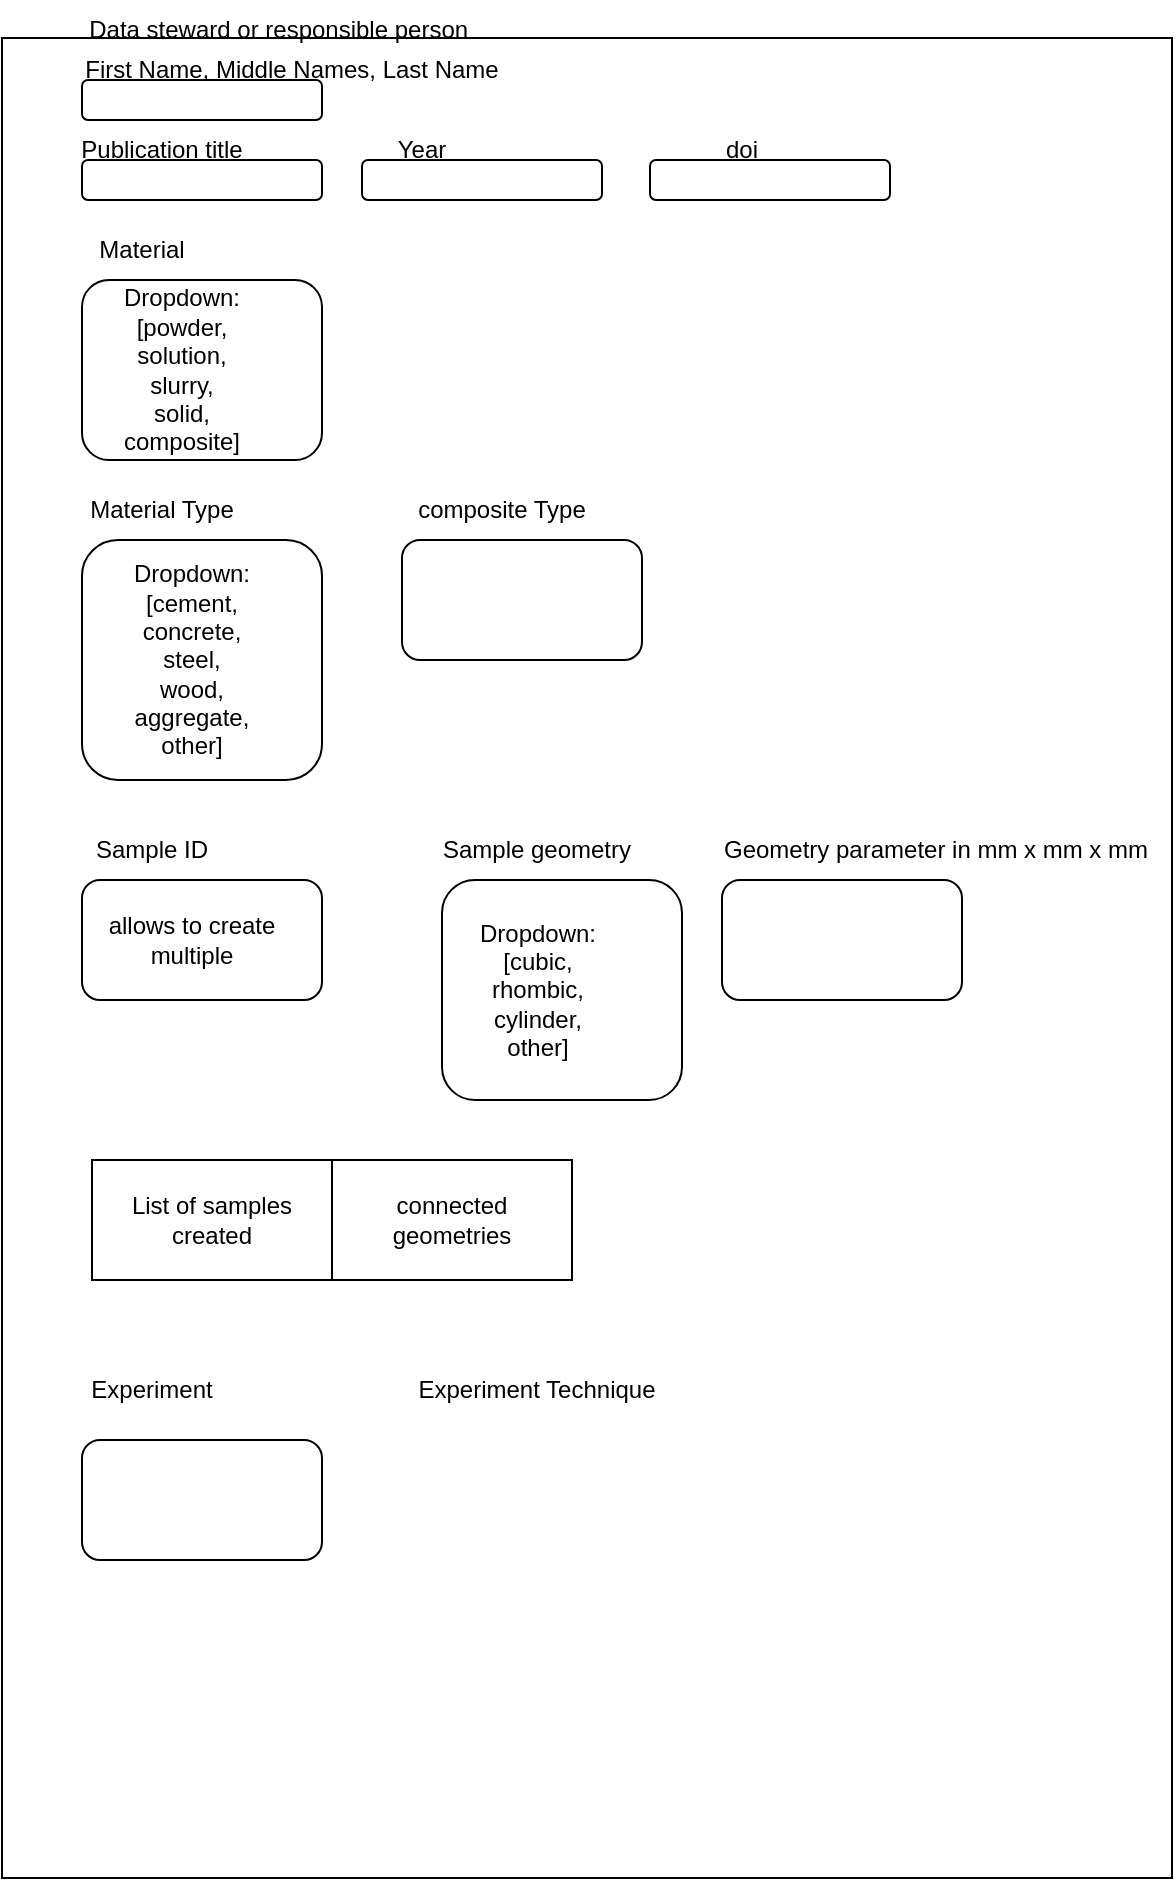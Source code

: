 <mxfile version="24.8.4">
  <diagram name="Seite-1" id="zq3XVoV4E_7CXUIM0VIY">
    <mxGraphModel dx="794" dy="420" grid="1" gridSize="10" guides="1" tooltips="1" connect="1" arrows="1" fold="1" page="1" pageScale="1" pageWidth="827" pageHeight="1169" math="0" shadow="0">
      <root>
        <mxCell id="0" />
        <mxCell id="1" parent="0" />
        <mxCell id="joMMrS8FZHTddyct-S3n-3" value="" style="rounded=0;whiteSpace=wrap;html=1;" parent="1" vertex="1">
          <mxGeometry x="90" y="249" width="585" height="920" as="geometry" />
        </mxCell>
        <mxCell id="joMMrS8FZHTddyct-S3n-5" value="" style="rounded=1;whiteSpace=wrap;html=1;" parent="1" vertex="1">
          <mxGeometry x="130" y="270" width="120" height="20" as="geometry" />
        </mxCell>
        <mxCell id="joMMrS8FZHTddyct-S3n-6" value="First Name, Middle Names, Last Name" style="text;html=1;align=center;verticalAlign=middle;whiteSpace=wrap;rounded=0;" parent="1" vertex="1">
          <mxGeometry x="120" y="250" width="230" height="30" as="geometry" />
        </mxCell>
        <mxCell id="joMMrS8FZHTddyct-S3n-7" value="" style="rounded=1;whiteSpace=wrap;html=1;" parent="1" vertex="1">
          <mxGeometry x="130" y="370" width="120" height="90" as="geometry" />
        </mxCell>
        <mxCell id="joMMrS8FZHTddyct-S3n-8" value="Material" style="text;html=1;align=center;verticalAlign=middle;whiteSpace=wrap;rounded=0;" parent="1" vertex="1">
          <mxGeometry x="130" y="340" width="60" height="30" as="geometry" />
        </mxCell>
        <mxCell id="joMMrS8FZHTddyct-S3n-9" value="Dropdown:&lt;div&gt;[powder, solution, slurry, solid, composite]&lt;/div&gt;" style="text;html=1;align=center;verticalAlign=middle;whiteSpace=wrap;rounded=0;" parent="1" vertex="1">
          <mxGeometry x="150" y="400" width="60" height="30" as="geometry" />
        </mxCell>
        <mxCell id="uJxmNB4ZvZF7l-k690Ug-1" value="" style="rounded=1;whiteSpace=wrap;html=1;" parent="1" vertex="1">
          <mxGeometry x="130" y="500" width="120" height="120" as="geometry" />
        </mxCell>
        <mxCell id="l4BphHaSzq68eEBDJjwa-2" value="" style="rounded=1;whiteSpace=wrap;html=1;" vertex="1" parent="1">
          <mxGeometry x="130" y="310" width="120" height="20" as="geometry" />
        </mxCell>
        <mxCell id="l4BphHaSzq68eEBDJjwa-3" value="Publication title" style="text;html=1;align=center;verticalAlign=middle;whiteSpace=wrap;rounded=0;" vertex="1" parent="1">
          <mxGeometry x="100" y="290" width="140" height="30" as="geometry" />
        </mxCell>
        <mxCell id="l4BphHaSzq68eEBDJjwa-4" value="Year" style="text;html=1;align=center;verticalAlign=middle;whiteSpace=wrap;rounded=0;" vertex="1" parent="1">
          <mxGeometry x="270" y="290" width="60" height="30" as="geometry" />
        </mxCell>
        <mxCell id="l4BphHaSzq68eEBDJjwa-5" value="" style="rounded=1;whiteSpace=wrap;html=1;" vertex="1" parent="1">
          <mxGeometry x="270" y="310" width="120" height="20" as="geometry" />
        </mxCell>
        <mxCell id="l4BphHaSzq68eEBDJjwa-7" value="doi" style="text;html=1;align=center;verticalAlign=middle;whiteSpace=wrap;rounded=0;" vertex="1" parent="1">
          <mxGeometry x="430" y="290" width="60" height="30" as="geometry" />
        </mxCell>
        <mxCell id="l4BphHaSzq68eEBDJjwa-8" value="" style="rounded=1;whiteSpace=wrap;html=1;" vertex="1" parent="1">
          <mxGeometry x="414" y="310" width="120" height="20" as="geometry" />
        </mxCell>
        <mxCell id="l4BphHaSzq68eEBDJjwa-10" value="Data steward or responsible person&amp;nbsp;" style="text;html=1;align=center;verticalAlign=middle;whiteSpace=wrap;rounded=0;" vertex="1" parent="1">
          <mxGeometry x="120" y="230" width="220" height="30" as="geometry" />
        </mxCell>
        <mxCell id="l4BphHaSzq68eEBDJjwa-12" value="Material Type" style="text;html=1;align=center;verticalAlign=middle;whiteSpace=wrap;rounded=0;" vertex="1" parent="1">
          <mxGeometry x="125" y="470" width="90" height="30" as="geometry" />
        </mxCell>
        <mxCell id="l4BphHaSzq68eEBDJjwa-13" value="Dropdown:&lt;div&gt;[cement, concrete, steel, wood, aggregate, other]&lt;/div&gt;" style="text;html=1;align=center;verticalAlign=middle;whiteSpace=wrap;rounded=0;" vertex="1" parent="1">
          <mxGeometry x="155" y="545" width="60" height="30" as="geometry" />
        </mxCell>
        <mxCell id="l4BphHaSzq68eEBDJjwa-14" value="composite Type" style="text;html=1;align=center;verticalAlign=middle;whiteSpace=wrap;rounded=0;" vertex="1" parent="1">
          <mxGeometry x="290" y="470" width="100" height="30" as="geometry" />
        </mxCell>
        <mxCell id="l4BphHaSzq68eEBDJjwa-15" value="" style="rounded=1;whiteSpace=wrap;html=1;" vertex="1" parent="1">
          <mxGeometry x="290" y="500" width="120" height="60" as="geometry" />
        </mxCell>
        <mxCell id="l4BphHaSzq68eEBDJjwa-16" value="Sample ID" style="text;html=1;align=center;verticalAlign=middle;whiteSpace=wrap;rounded=0;" vertex="1" parent="1">
          <mxGeometry x="130" y="640" width="70" height="30" as="geometry" />
        </mxCell>
        <mxCell id="l4BphHaSzq68eEBDJjwa-17" value="" style="rounded=1;whiteSpace=wrap;html=1;" vertex="1" parent="1">
          <mxGeometry x="130" y="670" width="120" height="60" as="geometry" />
        </mxCell>
        <mxCell id="l4BphHaSzq68eEBDJjwa-18" value="Sample geometry" style="text;html=1;align=center;verticalAlign=middle;whiteSpace=wrap;rounded=0;" vertex="1" parent="1">
          <mxGeometry x="305" y="640" width="105" height="30" as="geometry" />
        </mxCell>
        <mxCell id="l4BphHaSzq68eEBDJjwa-19" value="" style="rounded=1;whiteSpace=wrap;html=1;" vertex="1" parent="1">
          <mxGeometry x="310" y="670" width="120" height="110" as="geometry" />
        </mxCell>
        <mxCell id="l4BphHaSzq68eEBDJjwa-20" value="Dropdown:&lt;div&gt;[cubic, rhombic, cylinder, other]&lt;/div&gt;" style="text;html=1;align=center;verticalAlign=middle;whiteSpace=wrap;rounded=0;" vertex="1" parent="1">
          <mxGeometry x="327.5" y="710" width="60" height="30" as="geometry" />
        </mxCell>
        <mxCell id="l4BphHaSzq68eEBDJjwa-22" value="" style="rounded=1;whiteSpace=wrap;html=1;" vertex="1" parent="1">
          <mxGeometry x="450" y="670" width="120" height="60" as="geometry" />
        </mxCell>
        <mxCell id="l4BphHaSzq68eEBDJjwa-23" value="Geometry parameter in mm x mm x mm" style="text;html=1;align=center;verticalAlign=middle;whiteSpace=wrap;rounded=0;" vertex="1" parent="1">
          <mxGeometry x="444" y="640" width="226" height="30" as="geometry" />
        </mxCell>
        <mxCell id="l4BphHaSzq68eEBDJjwa-24" value="Experiment" style="text;html=1;align=center;verticalAlign=middle;whiteSpace=wrap;rounded=0;" vertex="1" parent="1">
          <mxGeometry x="135" y="910" width="60" height="30" as="geometry" />
        </mxCell>
        <mxCell id="l4BphHaSzq68eEBDJjwa-25" value="" style="rounded=1;whiteSpace=wrap;html=1;" vertex="1" parent="1">
          <mxGeometry x="130" y="950" width="120" height="60" as="geometry" />
        </mxCell>
        <mxCell id="l4BphHaSzq68eEBDJjwa-26" value="Experiment Technique" style="text;html=1;align=center;verticalAlign=middle;whiteSpace=wrap;rounded=0;" vertex="1" parent="1">
          <mxGeometry x="295" y="910" width="125" height="30" as="geometry" />
        </mxCell>
        <mxCell id="l4BphHaSzq68eEBDJjwa-27" value="allows to create multiple" style="text;html=1;align=center;verticalAlign=middle;whiteSpace=wrap;rounded=0;" vertex="1" parent="1">
          <mxGeometry x="135" y="685" width="100" height="30" as="geometry" />
        </mxCell>
        <mxCell id="l4BphHaSzq68eEBDJjwa-28" value="List of samples created" style="rounded=0;whiteSpace=wrap;html=1;" vertex="1" parent="1">
          <mxGeometry x="135" y="810" width="120" height="60" as="geometry" />
        </mxCell>
        <mxCell id="l4BphHaSzq68eEBDJjwa-30" value="connected geometries" style="rounded=0;whiteSpace=wrap;html=1;" vertex="1" parent="1">
          <mxGeometry x="255" y="810" width="120" height="60" as="geometry" />
        </mxCell>
      </root>
    </mxGraphModel>
  </diagram>
</mxfile>
